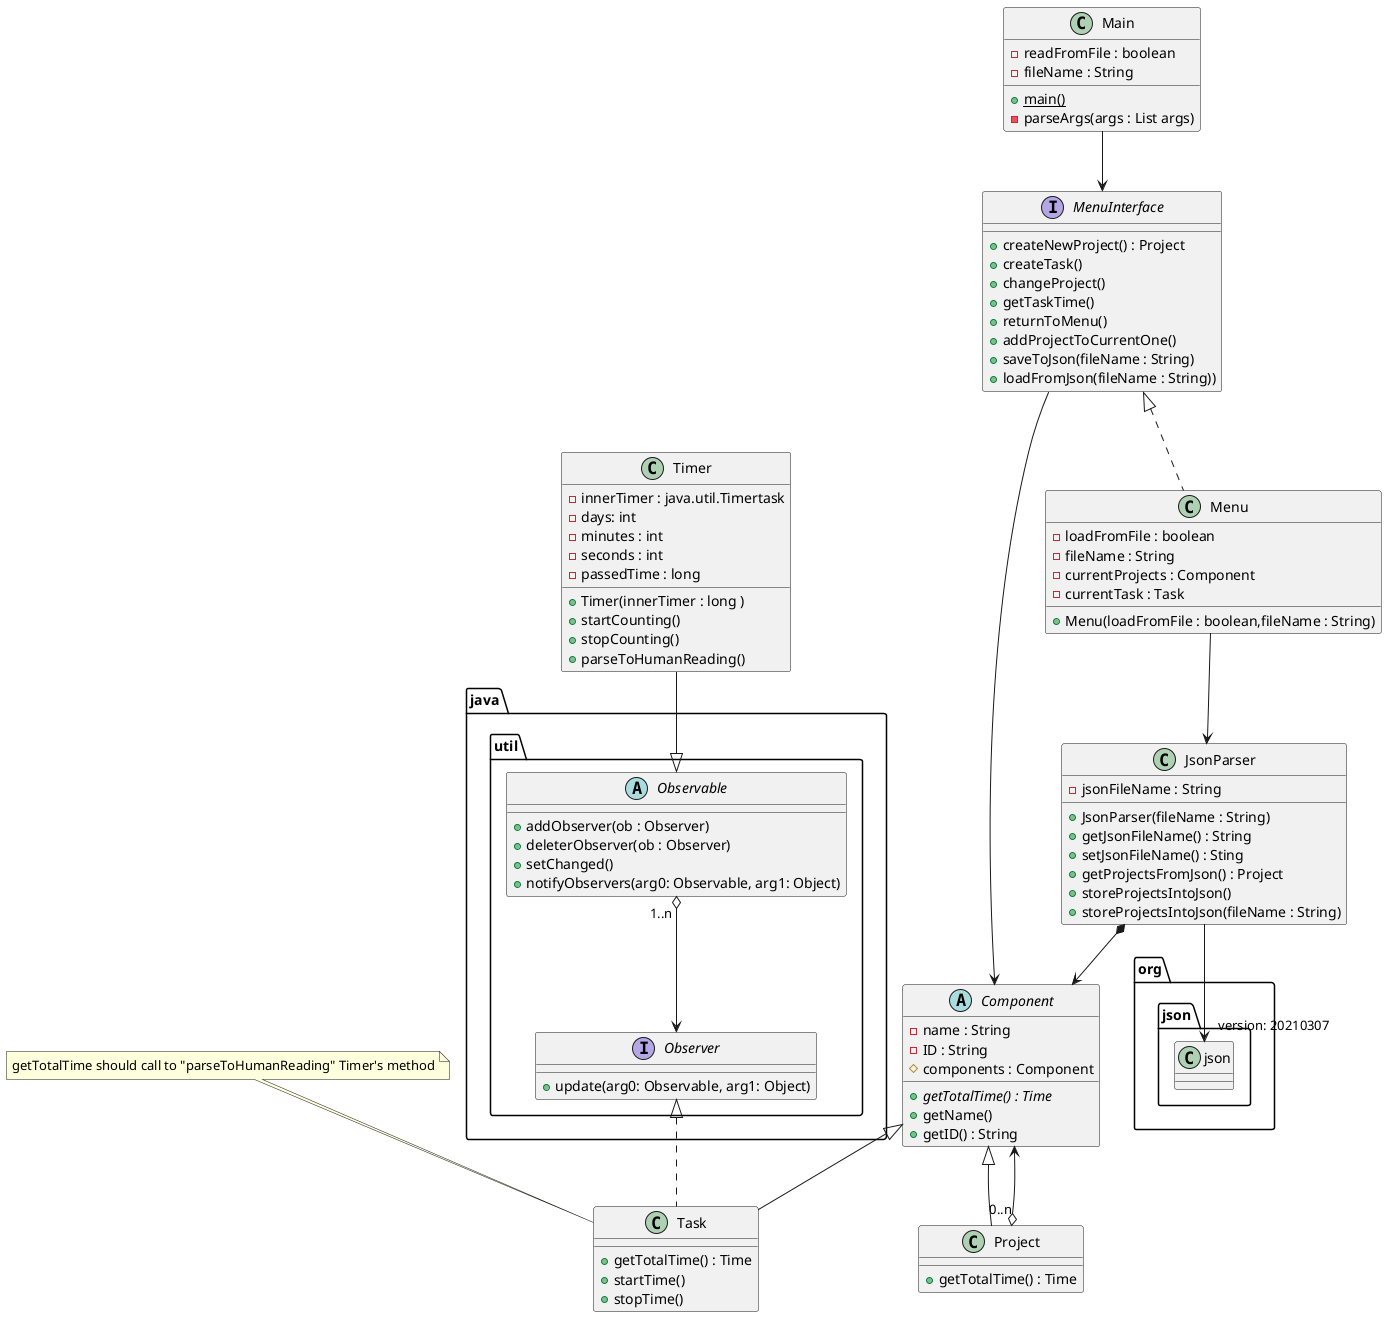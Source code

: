 @startuml
abstract class Component {
    - name : String
    - ID : String
    # components : Component
    + {abstract} getTotalTime() : Time
    + getName()
    + getID() : String
}

abstract class java.util.Observable{

+ addObserver(ob : Observer)
+ deleterObserver(ob : Observer)
+ setChanged()
+ notifyObservers(arg0: Observable, arg1: Object)

}

interface java.util.Observer {

+ update(arg0: Observable, arg1: Object)

}


class Project extends Component{
    + getTotalTime() : Time
}

class Task extends Component implements java.util.Observer{
    + getTotalTime() : Time
    + startTime()
    + stopTime()
}

class Timer {
    - innerTimer : java.util.Timertask
    - days: int
    - minutes : int
    - seconds : int
    - passedTime : long
    + Timer(innerTimer : long )
    + startCounting()
    + stopCounting()
    + parseToHumanReading()
}

class JsonParser {
    - jsonFileName : String
    + JsonParser(fileName : String)
    + getJsonFileName() : String
    + setJsonFileName() : Sting
    + getProjectsFromJson() : Project
    + storeProjectsIntoJson()
    + storeProjectsIntoJson(fileName : String)
}

class Main {
    - readFromFile : boolean
    - fileName : String
    + {static} main()
    - parseArgs(args : List args)
}

interface MenuInterface {
    + createNewProject() : Project
    + createTask()
    + changeProject()
    + getTaskTime()
    + returnToMenu()
    + addProjectToCurrentOne()
    + saveToJson(fileName : String)
    + loadFromJson(fileName : String))
}

class Menu implements MenuInterface {
    + Menu(loadFromFile : boolean,fileName : String)
    - loadFromFile : boolean
    - fileName : String
    - currentProjects : Component
    - currentTask : Task
}

note top of Task {
    getTotalTime should call to "parseToHumanReading" Timer's method
}

JsonParser --> "version: 20210307" org.json.json
Main --> MenuInterface
Menu --> JsonParser
JsonParser *--> Component
Project "0..n" o--> Component
MenuInterface --> Component
java.util.Observable "1..n " o--> java.util.Observer
Timer --|> java.util.Observable
@enduml